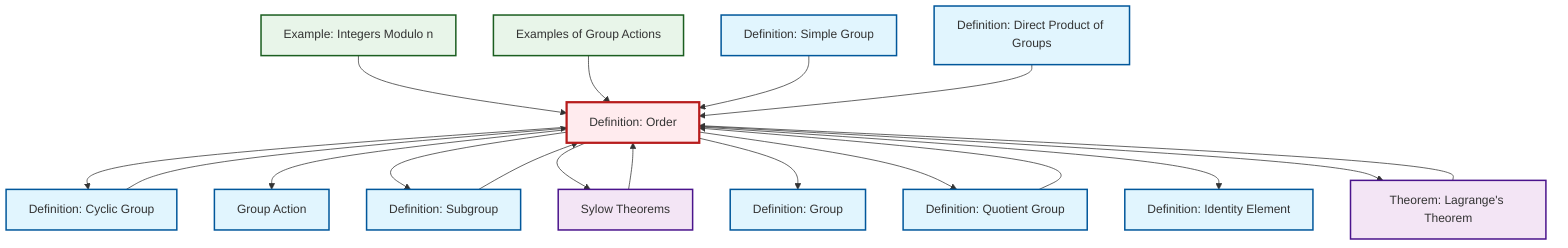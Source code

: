 graph TD
    classDef definition fill:#e1f5fe,stroke:#01579b,stroke-width:2px
    classDef theorem fill:#f3e5f5,stroke:#4a148c,stroke-width:2px
    classDef axiom fill:#fff3e0,stroke:#e65100,stroke-width:2px
    classDef example fill:#e8f5e9,stroke:#1b5e20,stroke-width:2px
    classDef current fill:#ffebee,stroke:#b71c1c,stroke-width:3px
    def-simple-group["Definition: Simple Group"]:::definition
    def-subgroup["Definition: Subgroup"]:::definition
    def-cyclic-group["Definition: Cyclic Group"]:::definition
    thm-lagrange["Theorem: Lagrange's Theorem"]:::theorem
    ex-quotient-integers-mod-n["Example: Integers Modulo n"]:::example
    def-group["Definition: Group"]:::definition
    def-group-action["Group Action"]:::definition
    thm-sylow["Sylow Theorems"]:::theorem
    def-order["Definition: Order"]:::definition
    def-quotient-group["Definition: Quotient Group"]:::definition
    def-direct-product["Definition: Direct Product of Groups"]:::definition
    ex-group-action-examples["Examples of Group Actions"]:::example
    def-identity-element["Definition: Identity Element"]:::definition
    def-quotient-group --> def-order
    def-order --> def-cyclic-group
    ex-quotient-integers-mod-n --> def-order
    thm-sylow --> def-order
    def-order --> def-group-action
    def-order --> def-subgroup
    def-order --> thm-sylow
    def-order --> def-group
    ex-group-action-examples --> def-order
    def-order --> def-quotient-group
    def-simple-group --> def-order
    thm-lagrange --> def-order
    def-order --> def-identity-element
    def-subgroup --> def-order
    def-cyclic-group --> def-order
    def-direct-product --> def-order
    def-order --> thm-lagrange
    class def-order current